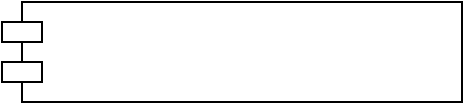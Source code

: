 <mxfile version="22.0.8" type="github">
  <diagram name="第 1 页" id="8XPFH0sfs0bBcds-_nNn">
    <mxGraphModel dx="1050" dy="534" grid="1" gridSize="10" guides="1" tooltips="1" connect="1" arrows="1" fold="1" page="1" pageScale="1" pageWidth="827" pageHeight="1169" math="0" shadow="0">
      <root>
        <mxCell id="0" />
        <mxCell id="1" parent="0" />
        <mxCell id="scdsOWKWBDIP7RDMF7Mw-2" value="" style="shape=module;align=left;spacingLeft=20;align=center;verticalAlign=top;whiteSpace=wrap;html=1;" vertex="1" parent="1">
          <mxGeometry x="40" y="390" width="230" height="50" as="geometry" />
        </mxCell>
      </root>
    </mxGraphModel>
  </diagram>
</mxfile>
